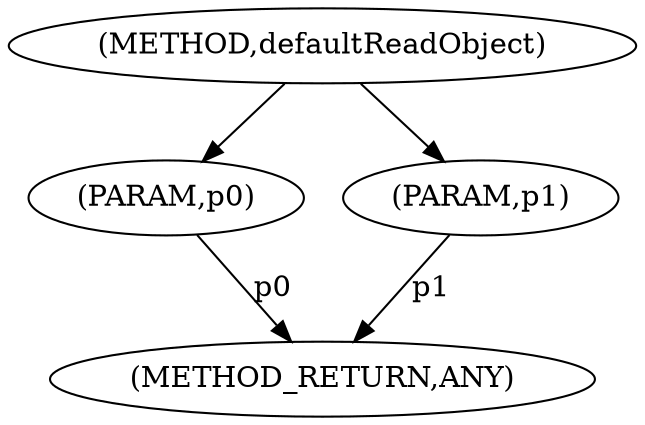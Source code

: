 digraph "defaultReadObject" {  
"2015" [label = <(METHOD,defaultReadObject)> ]
"2019" [label = <(METHOD_RETURN,ANY)> ]
"2016" [label = <(PARAM,p0)> ]
"2017" [label = <(PARAM,p1)> ]
  "2016" -> "2019"  [ label = "p0"] 
  "2017" -> "2019"  [ label = "p1"] 
  "2015" -> "2016" 
  "2015" -> "2017" 
}
